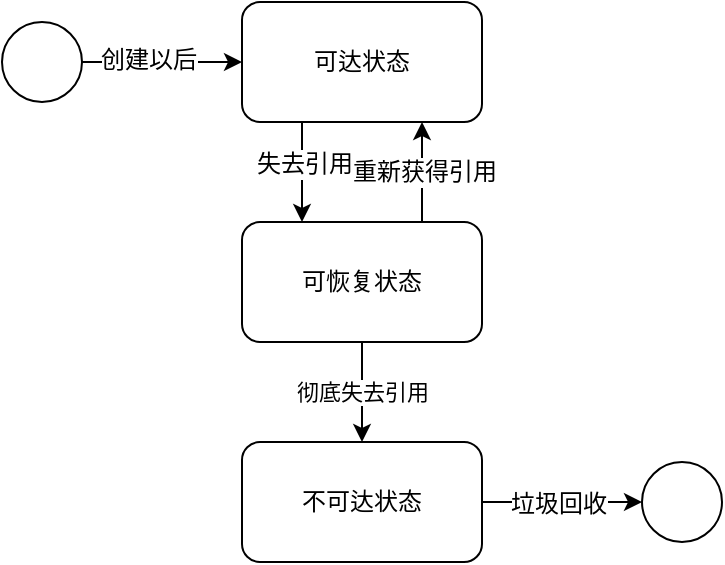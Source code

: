 <mxfile version="10.9.5" type="device"><diagram id="hcgrD6yAUrMH6buS7ul6" name="第 1 页"><mxGraphModel dx="946" dy="636" grid="1" gridSize="10" guides="1" tooltips="1" connect="1" arrows="1" fold="1" page="1" pageScale="1" pageWidth="827" pageHeight="1169" math="0" shadow="0"><root><mxCell id="0"/><mxCell id="1" parent="0"/><mxCell id="CnVAw0LcQlwSoRo-QYuV-10" style="edgeStyle=orthogonalEdgeStyle;rounded=0;orthogonalLoop=1;jettySize=auto;html=1;exitX=0.25;exitY=1;exitDx=0;exitDy=0;entryX=0.25;entryY=0;entryDx=0;entryDy=0;" edge="1" parent="1" source="CnVAw0LcQlwSoRo-QYuV-1" target="CnVAw0LcQlwSoRo-QYuV-6"><mxGeometry relative="1" as="geometry"/></mxCell><mxCell id="CnVAw0LcQlwSoRo-QYuV-11" value="失去引用" style="text;html=1;resizable=0;points=[];align=center;verticalAlign=middle;labelBackgroundColor=#ffffff;" vertex="1" connectable="0" parent="CnVAw0LcQlwSoRo-QYuV-10"><mxGeometry x="-0.16" y="1" relative="1" as="geometry"><mxPoint as="offset"/></mxGeometry></mxCell><mxCell id="CnVAw0LcQlwSoRo-QYuV-1" value="可达状态" style="rounded=1;whiteSpace=wrap;html=1;" vertex="1" parent="1"><mxGeometry x="240" y="170" width="120" height="60" as="geometry"/></mxCell><mxCell id="CnVAw0LcQlwSoRo-QYuV-3" style="edgeStyle=orthogonalEdgeStyle;rounded=0;orthogonalLoop=1;jettySize=auto;html=1;exitX=1;exitY=0.5;exitDx=0;exitDy=0;entryX=0;entryY=0.5;entryDx=0;entryDy=0;" edge="1" parent="1" source="CnVAw0LcQlwSoRo-QYuV-2" target="CnVAw0LcQlwSoRo-QYuV-1"><mxGeometry relative="1" as="geometry"/></mxCell><mxCell id="CnVAw0LcQlwSoRo-QYuV-8" value="创建以后" style="text;html=1;resizable=0;points=[];align=center;verticalAlign=middle;labelBackgroundColor=#ffffff;" vertex="1" connectable="0" parent="CnVAw0LcQlwSoRo-QYuV-3"><mxGeometry x="-0.169" y="1" relative="1" as="geometry"><mxPoint as="offset"/></mxGeometry></mxCell><mxCell id="CnVAw0LcQlwSoRo-QYuV-2" value="" style="ellipse;whiteSpace=wrap;html=1;aspect=fixed;" vertex="1" parent="1"><mxGeometry x="120" y="180" width="40" height="40" as="geometry"/></mxCell><mxCell id="CnVAw0LcQlwSoRo-QYuV-12" style="edgeStyle=orthogonalEdgeStyle;rounded=0;orthogonalLoop=1;jettySize=auto;html=1;exitX=0.75;exitY=0;exitDx=0;exitDy=0;entryX=0.75;entryY=1;entryDx=0;entryDy=0;" edge="1" parent="1" source="CnVAw0LcQlwSoRo-QYuV-6" target="CnVAw0LcQlwSoRo-QYuV-1"><mxGeometry relative="1" as="geometry"/></mxCell><mxCell id="CnVAw0LcQlwSoRo-QYuV-13" value="重新获得引用" style="text;html=1;resizable=0;points=[];align=center;verticalAlign=middle;labelBackgroundColor=#ffffff;" vertex="1" connectable="0" parent="CnVAw0LcQlwSoRo-QYuV-12"><mxGeometry y="-1" relative="1" as="geometry"><mxPoint as="offset"/></mxGeometry></mxCell><mxCell id="CnVAw0LcQlwSoRo-QYuV-15" value="彻底失去引用" style="edgeStyle=orthogonalEdgeStyle;rounded=0;orthogonalLoop=1;jettySize=auto;html=1;exitX=0.5;exitY=1;exitDx=0;exitDy=0;entryX=0.5;entryY=0;entryDx=0;entryDy=0;" edge="1" parent="1" source="CnVAw0LcQlwSoRo-QYuV-6" target="CnVAw0LcQlwSoRo-QYuV-9"><mxGeometry relative="1" as="geometry"/></mxCell><mxCell id="CnVAw0LcQlwSoRo-QYuV-6" value="可恢复状态" style="rounded=1;whiteSpace=wrap;html=1;" vertex="1" parent="1"><mxGeometry x="240" y="280" width="120" height="60" as="geometry"/></mxCell><mxCell id="CnVAw0LcQlwSoRo-QYuV-17" style="edgeStyle=orthogonalEdgeStyle;rounded=0;orthogonalLoop=1;jettySize=auto;html=1;exitX=1;exitY=0.5;exitDx=0;exitDy=0;entryX=0;entryY=0.5;entryDx=0;entryDy=0;" edge="1" parent="1" source="CnVAw0LcQlwSoRo-QYuV-9" target="CnVAw0LcQlwSoRo-QYuV-16"><mxGeometry relative="1" as="geometry"/></mxCell><mxCell id="CnVAw0LcQlwSoRo-QYuV-20" value="垃圾回收" style="text;html=1;resizable=0;points=[];align=center;verticalAlign=middle;labelBackgroundColor=#ffffff;" vertex="1" connectable="0" parent="CnVAw0LcQlwSoRo-QYuV-17"><mxGeometry x="-0.05" y="-1" relative="1" as="geometry"><mxPoint as="offset"/></mxGeometry></mxCell><mxCell id="CnVAw0LcQlwSoRo-QYuV-9" value="不可达状态" style="rounded=1;whiteSpace=wrap;html=1;" vertex="1" parent="1"><mxGeometry x="240" y="390" width="120" height="60" as="geometry"/></mxCell><mxCell id="CnVAw0LcQlwSoRo-QYuV-16" value="" style="ellipse;whiteSpace=wrap;html=1;aspect=fixed;" vertex="1" parent="1"><mxGeometry x="440" y="400" width="40" height="40" as="geometry"/></mxCell></root></mxGraphModel></diagram></mxfile>